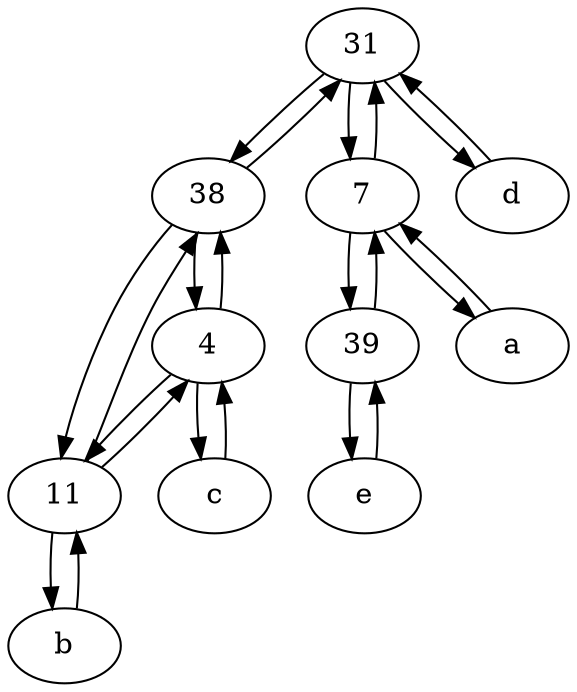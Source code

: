 digraph  {
	31;
	38;
	11;
	b [pos="50,20!"];
	e [pos="30,50!"];
	c [pos="20,10!"];
	4;
	39;
	a [pos="40,10!"];
	7;
	d [pos="20,30!"];
	11 -> 4;
	38 -> 11;
	38 -> 31;
	31 -> 38;
	11 -> 38;
	7 -> 31;
	b -> 11;
	7 -> 39;
	39 -> 7;
	c -> 4;
	31 -> d;
	e -> 39;
	11 -> b;
	39 -> e;
	4 -> 11;
	31 -> 7;
	4 -> c;
	7 -> a;
	4 -> 38;
	d -> 31;
	a -> 7;
	38 -> 4;

	}